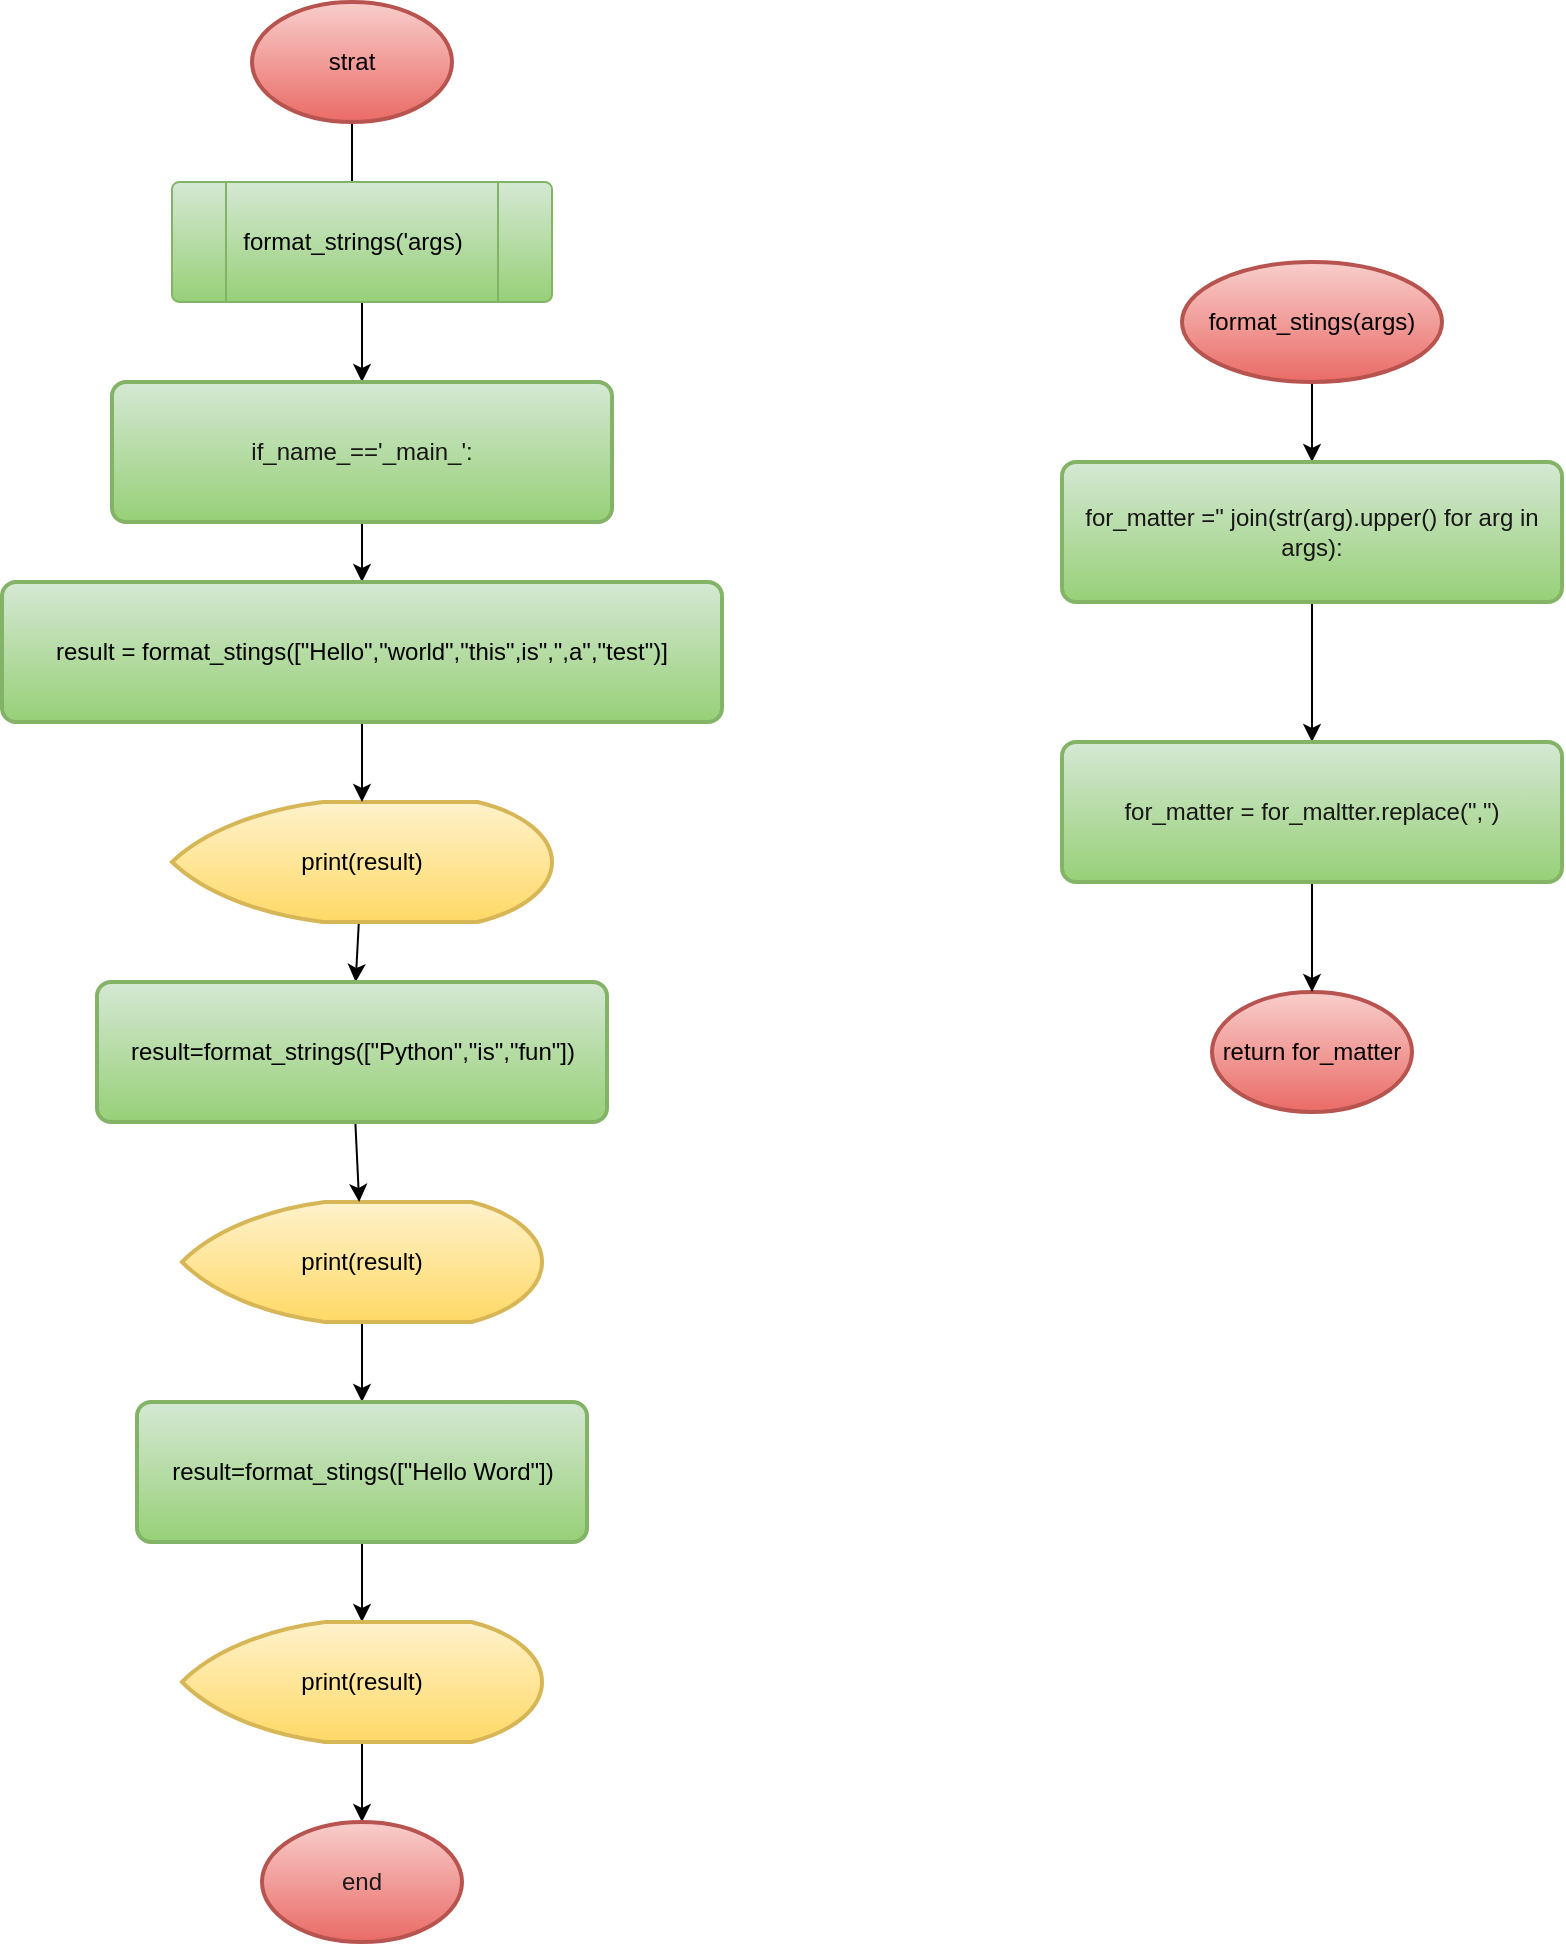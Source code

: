 <mxfile>
    <diagram id="eNL9x8oufiYGY2ZD9qRN" name="Page-1">
        <mxGraphModel dx="2027" dy="928" grid="1" gridSize="10" guides="1" tooltips="1" connect="1" arrows="1" fold="1" page="1" pageScale="1" pageWidth="850" pageHeight="1100" math="0" shadow="0">
            <root>
                <mxCell id="0"/>
                <mxCell id="1" parent="0"/>
                <mxCell id="17" value="" style="edgeStyle=none;html=1;" parent="1" source="2" target="15" edge="1">
                    <mxGeometry relative="1" as="geometry"/>
                </mxCell>
                <mxCell id="2" value="&lt;font color=&quot;#000000&quot;&gt;strat&lt;/font&gt;" style="strokeWidth=2;html=1;shape=mxgraph.flowchart.start_1;whiteSpace=wrap;fillColor=#f8cecc;gradientColor=#ea6b66;strokeColor=#b85450;" parent="1" vertex="1">
                    <mxGeometry x="155" y="20" width="100" height="60" as="geometry"/>
                </mxCell>
                <mxCell id="18" value="" style="edgeStyle=none;html=1;" parent="1" source="3" target="4" edge="1">
                    <mxGeometry relative="1" as="geometry"/>
                </mxCell>
                <mxCell id="3" value="" style="verticalLabelPosition=bottom;verticalAlign=top;html=1;shape=process;whiteSpace=wrap;rounded=1;size=0.14;arcSize=6;fillColor=#d5e8d4;gradientColor=#97d077;strokeColor=#82b366;" parent="1" vertex="1">
                    <mxGeometry x="115" y="110" width="190" height="60" as="geometry"/>
                </mxCell>
                <mxCell id="19" value="" style="edgeStyle=none;html=1;" parent="1" source="4" target="10" edge="1">
                    <mxGeometry relative="1" as="geometry"/>
                </mxCell>
                <mxCell id="4" value="&lt;font color=&quot;#181616&quot;&gt;if_name_=='_main_':&lt;/font&gt;" style="rounded=1;whiteSpace=wrap;html=1;absoluteArcSize=1;arcSize=14;strokeWidth=2;fillColor=#d5e8d4;gradientColor=#97d077;strokeColor=#82b366;" parent="1" vertex="1">
                    <mxGeometry x="85" y="210" width="250" height="70" as="geometry"/>
                </mxCell>
                <mxCell id="21" value="" style="edgeStyle=none;html=1;" parent="1" source="6" target="12" edge="1">
                    <mxGeometry relative="1" as="geometry"/>
                </mxCell>
                <mxCell id="6" value="&lt;font color=&quot;#000000&quot;&gt;print(result)&lt;/font&gt;" style="strokeWidth=2;html=1;shape=mxgraph.flowchart.display;whiteSpace=wrap;fillColor=#fff2cc;gradientColor=#ffd966;strokeColor=#d6b656;" parent="1" vertex="1">
                    <mxGeometry x="115" y="420" width="190" height="60" as="geometry"/>
                </mxCell>
                <mxCell id="23" value="" style="edgeStyle=none;html=1;" parent="1" source="8" target="11" edge="1">
                    <mxGeometry relative="1" as="geometry"/>
                </mxCell>
                <mxCell id="8" value="&lt;font color=&quot;#000000&quot;&gt;print(result)&lt;/font&gt;" style="strokeWidth=2;html=1;shape=mxgraph.flowchart.display;whiteSpace=wrap;fillColor=#fff2cc;gradientColor=#ffd966;strokeColor=#d6b656;" parent="1" vertex="1">
                    <mxGeometry x="120" y="620" width="180" height="60" as="geometry"/>
                </mxCell>
                <mxCell id="20" value="" style="edgeStyle=none;html=1;" parent="1" source="10" target="6" edge="1">
                    <mxGeometry relative="1" as="geometry"/>
                </mxCell>
                <mxCell id="10" value="&lt;font color=&quot;#000000&quot;&gt;result = format_stings([&quot;Hello&quot;,&quot;world&quot;,&quot;this&quot;,is&quot;,&quot;,a&quot;,&quot;test&quot;)]&lt;/font&gt;" style="rounded=1;whiteSpace=wrap;html=1;absoluteArcSize=1;arcSize=14;strokeWidth=2;fillColor=#d5e8d4;gradientColor=#97d077;strokeColor=#82b366;" parent="1" vertex="1">
                    <mxGeometry x="30" y="310" width="360" height="70" as="geometry"/>
                </mxCell>
                <mxCell id="24" value="" style="edgeStyle=none;html=1;" parent="1" source="11" target="13" edge="1">
                    <mxGeometry relative="1" as="geometry"/>
                </mxCell>
                <mxCell id="11" value="&lt;font color=&quot;#000000&quot;&gt;result=format_stings([&quot;Hello Word&quot;])&lt;/font&gt;" style="rounded=1;whiteSpace=wrap;html=1;absoluteArcSize=1;arcSize=14;strokeWidth=2;fillColor=#d5e8d4;gradientColor=#97d077;strokeColor=#82b366;" parent="1" vertex="1">
                    <mxGeometry x="97.5" y="720" width="225" height="70" as="geometry"/>
                </mxCell>
                <mxCell id="22" value="" style="edgeStyle=none;html=1;" parent="1" source="12" target="8" edge="1">
                    <mxGeometry relative="1" as="geometry"/>
                </mxCell>
                <mxCell id="12" value="&lt;font color=&quot;#000000&quot;&gt;result=format_strings([&quot;Python&quot;,&quot;is&quot;,&quot;fun&quot;])&lt;/font&gt;" style="rounded=1;whiteSpace=wrap;html=1;absoluteArcSize=1;arcSize=14;strokeWidth=2;fillColor=#d5e8d4;gradientColor=#97d077;strokeColor=#82b366;" parent="1" vertex="1">
                    <mxGeometry x="77.5" y="510" width="255" height="70" as="geometry"/>
                </mxCell>
                <mxCell id="25" value="" style="edgeStyle=none;html=1;" parent="1" source="13" target="14" edge="1">
                    <mxGeometry relative="1" as="geometry"/>
                </mxCell>
                <mxCell id="13" value="&lt;font color=&quot;#000000&quot;&gt;print(result)&lt;/font&gt;" style="strokeWidth=2;html=1;shape=mxgraph.flowchart.display;whiteSpace=wrap;fillColor=#fff2cc;gradientColor=#ffd966;strokeColor=#d6b656;" parent="1" vertex="1">
                    <mxGeometry x="120" y="830" width="180" height="60" as="geometry"/>
                </mxCell>
                <mxCell id="14" value="&lt;font color=&quot;#1a1a1a&quot;&gt;end&lt;/font&gt;" style="strokeWidth=2;html=1;shape=mxgraph.flowchart.start_1;whiteSpace=wrap;fillColor=#f8cecc;gradientColor=#ea6b66;strokeColor=#b85450;" parent="1" vertex="1">
                    <mxGeometry x="160" y="930" width="100" height="60" as="geometry"/>
                </mxCell>
                <mxCell id="15" value="&lt;font color=&quot;#000000&quot;&gt;format_strings('args)&lt;/font&gt;" style="text;html=1;align=center;verticalAlign=middle;resizable=0;points=[];autosize=1;strokeColor=none;fillColor=none;" parent="1" vertex="1">
                    <mxGeometry x="140" y="125" width="130" height="30" as="geometry"/>
                </mxCell>
                <mxCell id="30" value="" style="edgeStyle=none;html=1;" edge="1" parent="1" source="26" target="28">
                    <mxGeometry relative="1" as="geometry"/>
                </mxCell>
                <mxCell id="26" value="&lt;font color=&quot;#000000&quot;&gt;format_stings(args)&lt;/font&gt;" style="strokeWidth=2;html=1;shape=mxgraph.flowchart.start_1;whiteSpace=wrap;fillColor=#f8cecc;gradientColor=#ea6b66;strokeColor=#b85450;" parent="1" vertex="1">
                    <mxGeometry x="620" y="150" width="130" height="60" as="geometry"/>
                </mxCell>
                <mxCell id="27" value="&lt;font color=&quot;#000000&quot;&gt;return for_matter&lt;/font&gt;" style="strokeWidth=2;html=1;shape=mxgraph.flowchart.start_1;whiteSpace=wrap;fillColor=#f8cecc;gradientColor=#ea6b66;strokeColor=#b85450;" parent="1" vertex="1">
                    <mxGeometry x="635" y="515" width="100" height="60" as="geometry"/>
                </mxCell>
                <mxCell id="31" value="" style="edgeStyle=none;html=1;" edge="1" parent="1" source="28" target="29">
                    <mxGeometry relative="1" as="geometry"/>
                </mxCell>
                <mxCell id="28" value="&lt;font color=&quot;#181616&quot;&gt;for_matter =&quot; join(str(arg).upper() for arg in args):&lt;/font&gt;" style="rounded=1;whiteSpace=wrap;html=1;absoluteArcSize=1;arcSize=14;strokeWidth=2;fillColor=#d5e8d4;gradientColor=#97d077;strokeColor=#82b366;" parent="1" vertex="1">
                    <mxGeometry x="560" y="250" width="250" height="70" as="geometry"/>
                </mxCell>
                <mxCell id="32" value="" style="edgeStyle=none;html=1;" edge="1" parent="1" source="29" target="27">
                    <mxGeometry relative="1" as="geometry"/>
                </mxCell>
                <mxCell id="29" value="&lt;font color=&quot;#181616&quot;&gt;for_matter = for_maltter.replace(&quot;,&quot;)&lt;/font&gt;" style="rounded=1;whiteSpace=wrap;html=1;absoluteArcSize=1;arcSize=14;strokeWidth=2;fillColor=#d5e8d4;gradientColor=#97d077;strokeColor=#82b366;" parent="1" vertex="1">
                    <mxGeometry x="560" y="390" width="250" height="70" as="geometry"/>
                </mxCell>
            </root>
        </mxGraphModel>
    </diagram>
</mxfile>